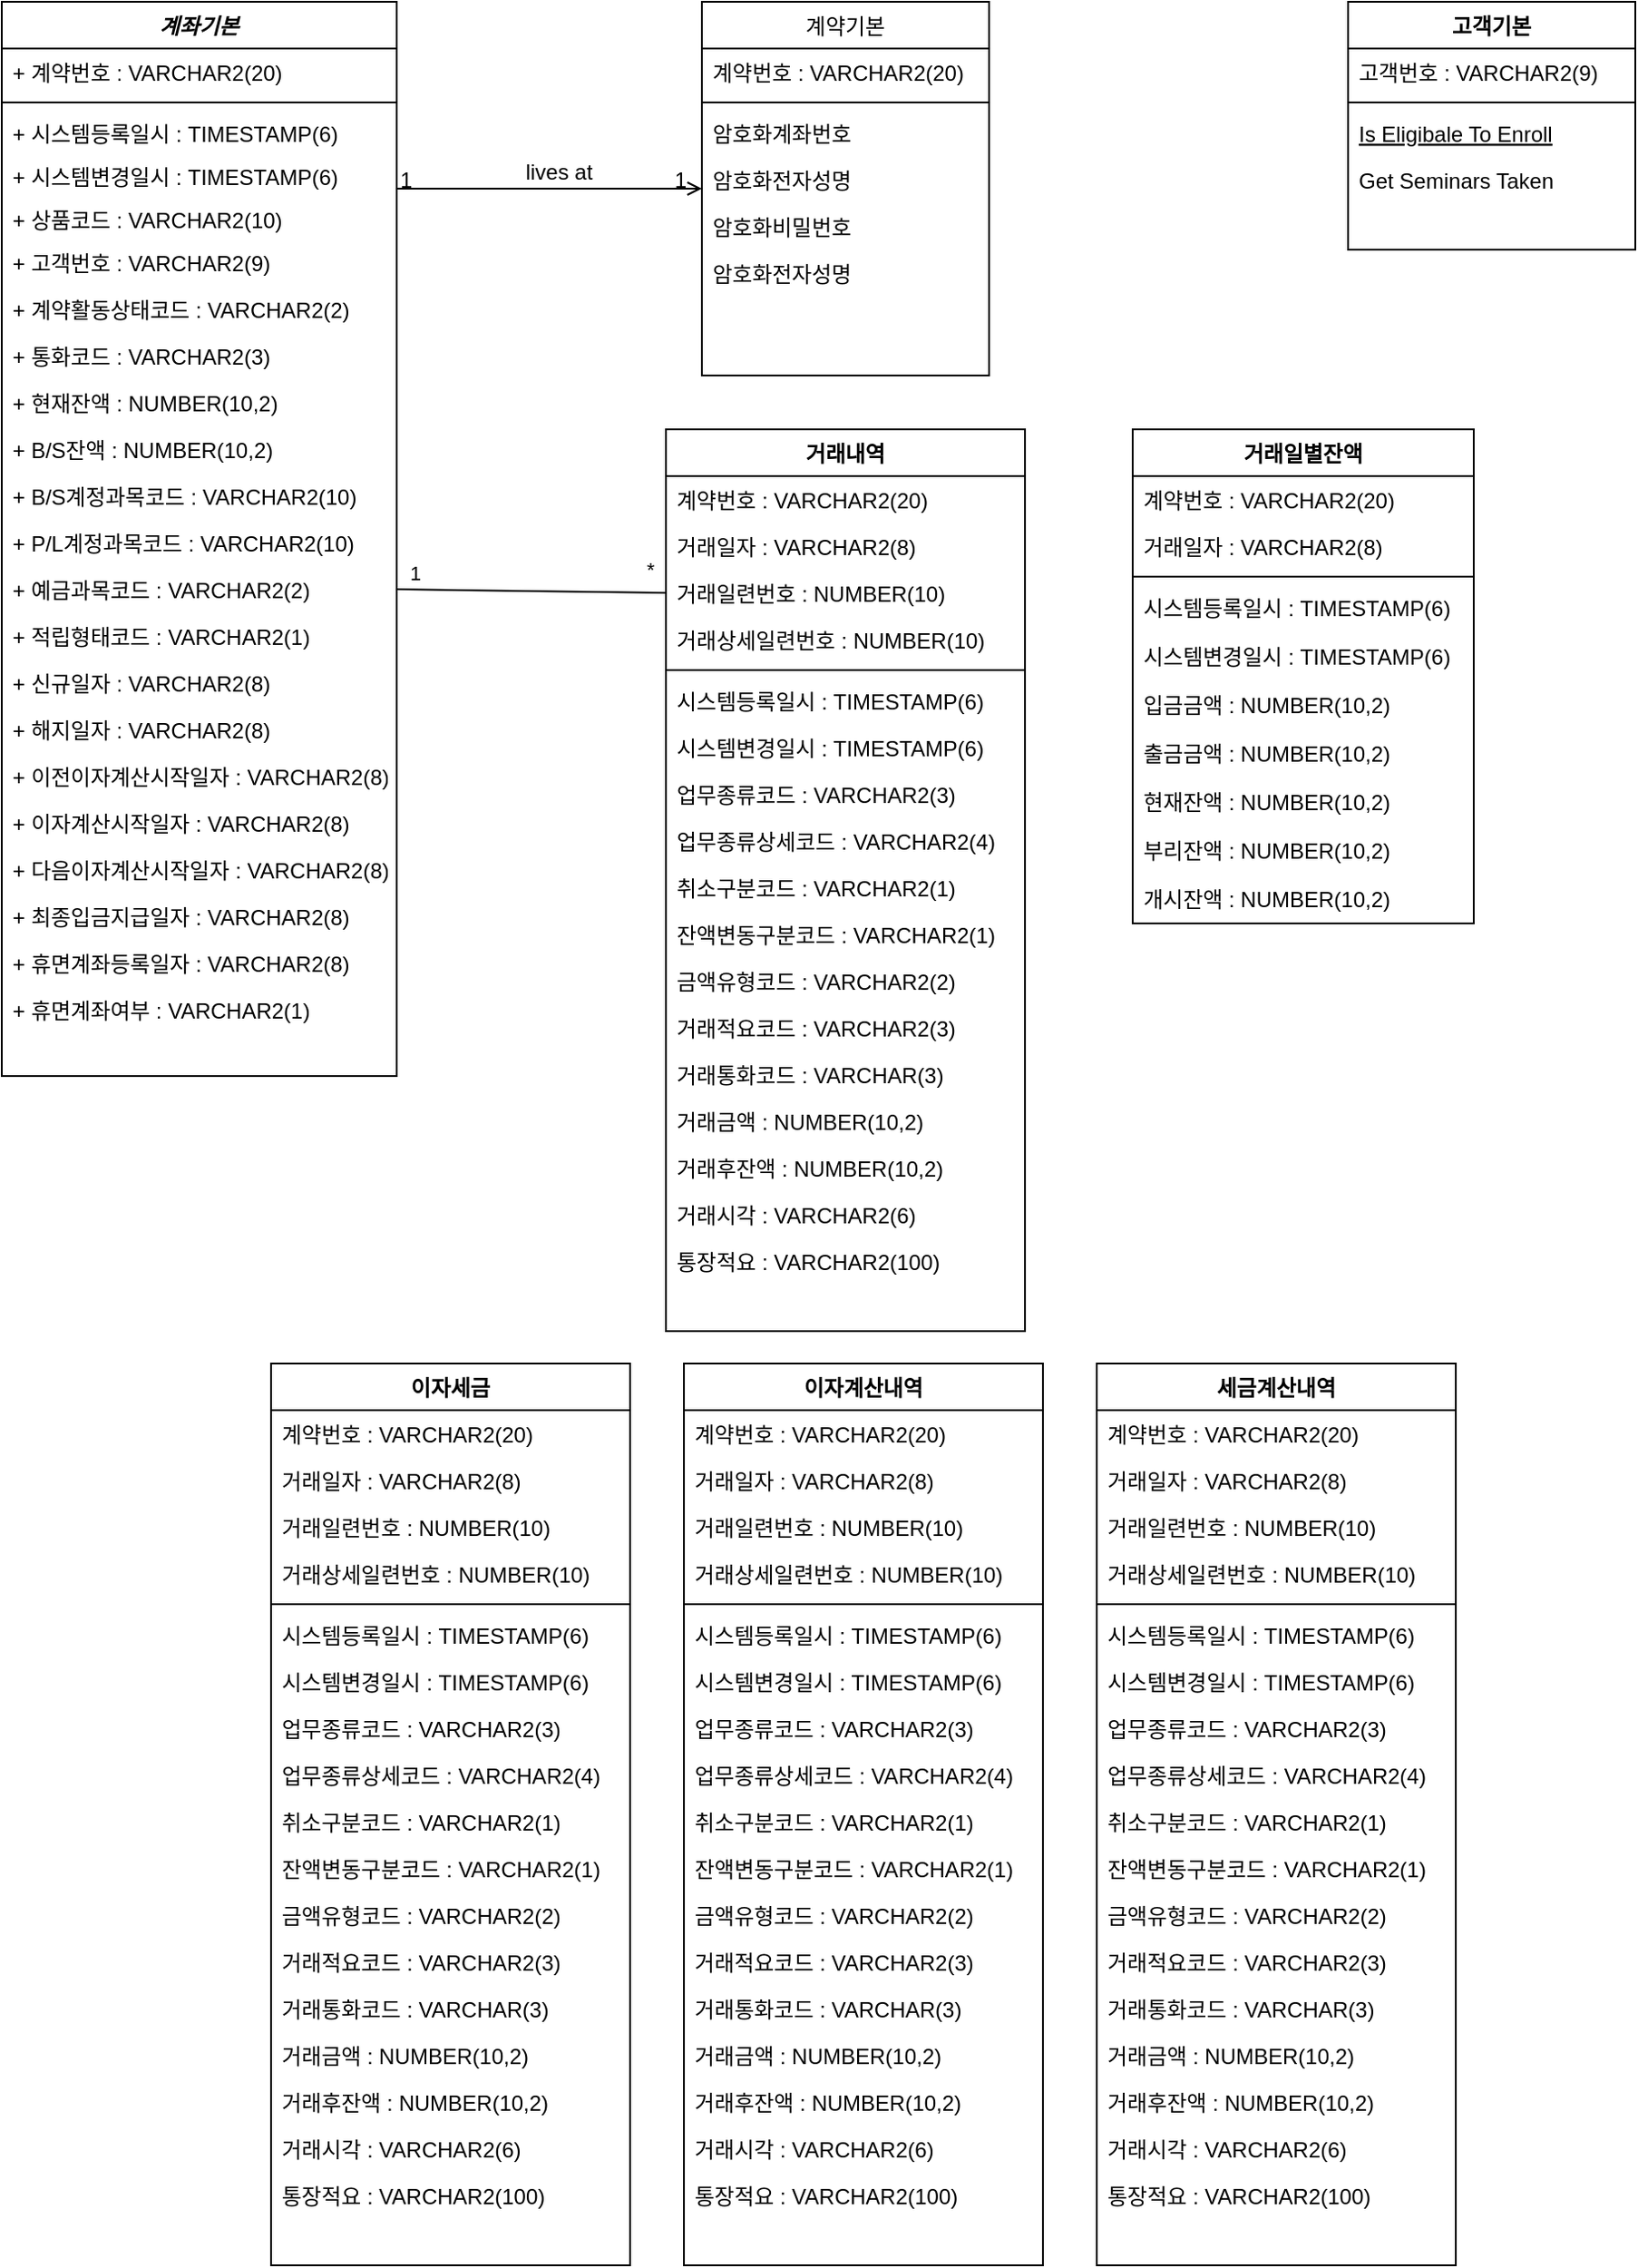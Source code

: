 <mxfile version="14.4.3" type="github">
  <diagram id="C5RBs43oDa-KdzZeNtuy" name="Page-1">
    <mxGraphModel dx="1359" dy="865" grid="1" gridSize="10" guides="1" tooltips="1" connect="1" arrows="1" fold="1" page="1" pageScale="1" pageWidth="1390" pageHeight="980" math="0" shadow="0">
      <root>
        <mxCell id="WIyWlLk6GJQsqaUBKTNV-0" />
        <mxCell id="WIyWlLk6GJQsqaUBKTNV-1" parent="WIyWlLk6GJQsqaUBKTNV-0" />
        <mxCell id="zkfFHV4jXpPFQw0GAbJ--0" value="계좌기본&#xa;" style="swimlane;fontStyle=3;align=center;verticalAlign=top;childLayout=stackLayout;horizontal=1;startSize=26;horizontalStack=0;resizeParent=1;resizeLast=0;collapsible=1;marginBottom=0;rounded=0;shadow=0;strokeWidth=1;" parent="WIyWlLk6GJQsqaUBKTNV-1" vertex="1">
          <mxGeometry x="20" y="32" width="220" height="598" as="geometry">
            <mxRectangle x="230" y="140" width="160" height="26" as="alternateBounds" />
          </mxGeometry>
        </mxCell>
        <mxCell id="zkfFHV4jXpPFQw0GAbJ--1" value="+ 계약번호 : VARCHAR2(20)" style="text;align=left;verticalAlign=top;spacingLeft=4;spacingRight=4;overflow=hidden;rotatable=0;points=[[0,0.5],[1,0.5]];portConstraint=eastwest;" parent="zkfFHV4jXpPFQw0GAbJ--0" vertex="1">
          <mxGeometry y="26" width="220" height="26" as="geometry" />
        </mxCell>
        <mxCell id="zkfFHV4jXpPFQw0GAbJ--4" value="" style="line;html=1;strokeWidth=1;align=left;verticalAlign=middle;spacingTop=-1;spacingLeft=3;spacingRight=3;rotatable=0;labelPosition=right;points=[];portConstraint=eastwest;" parent="zkfFHV4jXpPFQw0GAbJ--0" vertex="1">
          <mxGeometry y="52" width="220" height="8" as="geometry" />
        </mxCell>
        <mxCell id="T4zctM7MsMs5SMgnD1SF-33" value="+ 시스템등록일시 : TIMESTAMP(6)" style="text;align=left;verticalAlign=top;spacingLeft=4;spacingRight=4;overflow=hidden;rotatable=0;points=[[0,0.5],[1,0.5]];portConstraint=eastwest;" vertex="1" parent="zkfFHV4jXpPFQw0GAbJ--0">
          <mxGeometry y="60" width="220" height="24" as="geometry" />
        </mxCell>
        <mxCell id="T4zctM7MsMs5SMgnD1SF-31" value="+ 시스템변경일시 : TIMESTAMP(6)&#xa;" style="text;align=left;verticalAlign=top;spacingLeft=4;spacingRight=4;overflow=hidden;rotatable=0;points=[[0,0.5],[1,0.5]];portConstraint=eastwest;" vertex="1" parent="zkfFHV4jXpPFQw0GAbJ--0">
          <mxGeometry y="84" width="220" height="24" as="geometry" />
        </mxCell>
        <mxCell id="T4zctM7MsMs5SMgnD1SF-32" value="+ 상품코드 : VARCHAR2(10)" style="text;align=left;verticalAlign=top;spacingLeft=4;spacingRight=4;overflow=hidden;rotatable=0;points=[[0,0.5],[1,0.5]];portConstraint=eastwest;" vertex="1" parent="zkfFHV4jXpPFQw0GAbJ--0">
          <mxGeometry y="108" width="220" height="24" as="geometry" />
        </mxCell>
        <mxCell id="T4zctM7MsMs5SMgnD1SF-4" value="+ 고객번호 : VARCHAR2(9)" style="text;align=left;verticalAlign=top;spacingLeft=4;spacingRight=4;overflow=hidden;rotatable=0;points=[[0,0.5],[1,0.5]];portConstraint=eastwest;" vertex="1" parent="zkfFHV4jXpPFQw0GAbJ--0">
          <mxGeometry y="132" width="220" height="26" as="geometry" />
        </mxCell>
        <mxCell id="T4zctM7MsMs5SMgnD1SF-20" value="+ 계약활동상태코드 : VARCHAR2(2)" style="text;align=left;verticalAlign=top;spacingLeft=4;spacingRight=4;overflow=hidden;rotatable=0;points=[[0,0.5],[1,0.5]];portConstraint=eastwest;" vertex="1" parent="zkfFHV4jXpPFQw0GAbJ--0">
          <mxGeometry y="158" width="220" height="26" as="geometry" />
        </mxCell>
        <mxCell id="T4zctM7MsMs5SMgnD1SF-21" value="+ 통화코드 : VARCHAR2(3)" style="text;align=left;verticalAlign=top;spacingLeft=4;spacingRight=4;overflow=hidden;rotatable=0;points=[[0,0.5],[1,0.5]];portConstraint=eastwest;" vertex="1" parent="zkfFHV4jXpPFQw0GAbJ--0">
          <mxGeometry y="184" width="220" height="26" as="geometry" />
        </mxCell>
        <mxCell id="T4zctM7MsMs5SMgnD1SF-6" value="+ 현재잔액 : NUMBER(10,2)" style="text;align=left;verticalAlign=top;spacingLeft=4;spacingRight=4;overflow=hidden;rotatable=0;points=[[0,0.5],[1,0.5]];portConstraint=eastwest;" vertex="1" parent="zkfFHV4jXpPFQw0GAbJ--0">
          <mxGeometry y="210" width="220" height="26" as="geometry" />
        </mxCell>
        <mxCell id="T4zctM7MsMs5SMgnD1SF-7" value="+ B/S잔액 : NUMBER(10,2)" style="text;align=left;verticalAlign=top;spacingLeft=4;spacingRight=4;overflow=hidden;rotatable=0;points=[[0,0.5],[1,0.5]];portConstraint=eastwest;" vertex="1" parent="zkfFHV4jXpPFQw0GAbJ--0">
          <mxGeometry y="236" width="220" height="26" as="geometry" />
        </mxCell>
        <mxCell id="T4zctM7MsMs5SMgnD1SF-8" value="+ B/S계정과목코드 : VARCHAR2(10)" style="text;align=left;verticalAlign=top;spacingLeft=4;spacingRight=4;overflow=hidden;rotatable=0;points=[[0,0.5],[1,0.5]];portConstraint=eastwest;" vertex="1" parent="zkfFHV4jXpPFQw0GAbJ--0">
          <mxGeometry y="262" width="220" height="26" as="geometry" />
        </mxCell>
        <mxCell id="T4zctM7MsMs5SMgnD1SF-9" value="+ P/L계정과목코드 : VARCHAR2(10)" style="text;align=left;verticalAlign=top;spacingLeft=4;spacingRight=4;overflow=hidden;rotatable=0;points=[[0,0.5],[1,0.5]];portConstraint=eastwest;" vertex="1" parent="zkfFHV4jXpPFQw0GAbJ--0">
          <mxGeometry y="288" width="220" height="26" as="geometry" />
        </mxCell>
        <mxCell id="T4zctM7MsMs5SMgnD1SF-10" value="+ 예금과목코드 : VARCHAR2(2)" style="text;align=left;verticalAlign=top;spacingLeft=4;spacingRight=4;overflow=hidden;rotatable=0;points=[[0,0.5],[1,0.5]];portConstraint=eastwest;" vertex="1" parent="zkfFHV4jXpPFQw0GAbJ--0">
          <mxGeometry y="314" width="220" height="26" as="geometry" />
        </mxCell>
        <mxCell id="T4zctM7MsMs5SMgnD1SF-11" value="+ 적립형태코드 : VARCHAR2(1)" style="text;align=left;verticalAlign=top;spacingLeft=4;spacingRight=4;overflow=hidden;rotatable=0;points=[[0,0.5],[1,0.5]];portConstraint=eastwest;" vertex="1" parent="zkfFHV4jXpPFQw0GAbJ--0">
          <mxGeometry y="340" width="220" height="26" as="geometry" />
        </mxCell>
        <mxCell id="T4zctM7MsMs5SMgnD1SF-5" value="+ 신규일자 : VARCHAR2(8)" style="text;align=left;verticalAlign=top;spacingLeft=4;spacingRight=4;overflow=hidden;rotatable=0;points=[[0,0.5],[1,0.5]];portConstraint=eastwest;" vertex="1" parent="zkfFHV4jXpPFQw0GAbJ--0">
          <mxGeometry y="366" width="220" height="26" as="geometry" />
        </mxCell>
        <mxCell id="T4zctM7MsMs5SMgnD1SF-12" value="+ 해지일자 : VARCHAR2(8)" style="text;align=left;verticalAlign=top;spacingLeft=4;spacingRight=4;overflow=hidden;rotatable=0;points=[[0,0.5],[1,0.5]];portConstraint=eastwest;" vertex="1" parent="zkfFHV4jXpPFQw0GAbJ--0">
          <mxGeometry y="392" width="220" height="26" as="geometry" />
        </mxCell>
        <mxCell id="T4zctM7MsMs5SMgnD1SF-13" value="+ 이전이자계산시작일자 : VARCHAR2(8)" style="text;align=left;verticalAlign=top;spacingLeft=4;spacingRight=4;overflow=hidden;rotatable=0;points=[[0,0.5],[1,0.5]];portConstraint=eastwest;" vertex="1" parent="zkfFHV4jXpPFQw0GAbJ--0">
          <mxGeometry y="418" width="220" height="26" as="geometry" />
        </mxCell>
        <mxCell id="T4zctM7MsMs5SMgnD1SF-14" value="+ 이자계산시작일자 : VARCHAR2(8)" style="text;align=left;verticalAlign=top;spacingLeft=4;spacingRight=4;overflow=hidden;rotatable=0;points=[[0,0.5],[1,0.5]];portConstraint=eastwest;" vertex="1" parent="zkfFHV4jXpPFQw0GAbJ--0">
          <mxGeometry y="444" width="220" height="26" as="geometry" />
        </mxCell>
        <mxCell id="T4zctM7MsMs5SMgnD1SF-15" value="+ 다음이자계산시작일자 : VARCHAR2(8)" style="text;align=left;verticalAlign=top;spacingLeft=4;spacingRight=4;overflow=hidden;rotatable=0;points=[[0,0.5],[1,0.5]];portConstraint=eastwest;" vertex="1" parent="zkfFHV4jXpPFQw0GAbJ--0">
          <mxGeometry y="470" width="220" height="26" as="geometry" />
        </mxCell>
        <mxCell id="T4zctM7MsMs5SMgnD1SF-19" value="+ 최종입금지급일자 : VARCHAR2(8)" style="text;align=left;verticalAlign=top;spacingLeft=4;spacingRight=4;overflow=hidden;rotatable=0;points=[[0,0.5],[1,0.5]];portConstraint=eastwest;" vertex="1" parent="zkfFHV4jXpPFQw0GAbJ--0">
          <mxGeometry y="496" width="220" height="26" as="geometry" />
        </mxCell>
        <mxCell id="T4zctM7MsMs5SMgnD1SF-16" value="+ 휴면계좌등록일자 : VARCHAR2(8)" style="text;align=left;verticalAlign=top;spacingLeft=4;spacingRight=4;overflow=hidden;rotatable=0;points=[[0,0.5],[1,0.5]];portConstraint=eastwest;" vertex="1" parent="zkfFHV4jXpPFQw0GAbJ--0">
          <mxGeometry y="522" width="220" height="26" as="geometry" />
        </mxCell>
        <mxCell id="T4zctM7MsMs5SMgnD1SF-18" value="+ 휴면계좌여부 : VARCHAR2(1)" style="text;align=left;verticalAlign=top;spacingLeft=4;spacingRight=4;overflow=hidden;rotatable=0;points=[[0,0.5],[1,0.5]];portConstraint=eastwest;" vertex="1" parent="zkfFHV4jXpPFQw0GAbJ--0">
          <mxGeometry y="548" width="220" height="26" as="geometry" />
        </mxCell>
        <mxCell id="zkfFHV4jXpPFQw0GAbJ--6" value="고객기본" style="swimlane;fontStyle=1;align=center;verticalAlign=top;childLayout=stackLayout;horizontal=1;startSize=26;horizontalStack=0;resizeParent=1;resizeLast=0;collapsible=1;marginBottom=0;rounded=0;shadow=0;strokeWidth=1;" parent="WIyWlLk6GJQsqaUBKTNV-1" vertex="1">
          <mxGeometry x="770" y="32" width="160" height="138" as="geometry">
            <mxRectangle x="130" y="380" width="160" height="26" as="alternateBounds" />
          </mxGeometry>
        </mxCell>
        <mxCell id="zkfFHV4jXpPFQw0GAbJ--7" value="고객번호 : VARCHAR2(9)" style="text;align=left;verticalAlign=top;spacingLeft=4;spacingRight=4;overflow=hidden;rotatable=0;points=[[0,0.5],[1,0.5]];portConstraint=eastwest;" parent="zkfFHV4jXpPFQw0GAbJ--6" vertex="1">
          <mxGeometry y="26" width="160" height="26" as="geometry" />
        </mxCell>
        <mxCell id="zkfFHV4jXpPFQw0GAbJ--9" value="" style="line;html=1;strokeWidth=1;align=left;verticalAlign=middle;spacingTop=-1;spacingLeft=3;spacingRight=3;rotatable=0;labelPosition=right;points=[];portConstraint=eastwest;" parent="zkfFHV4jXpPFQw0GAbJ--6" vertex="1">
          <mxGeometry y="52" width="160" height="8" as="geometry" />
        </mxCell>
        <mxCell id="zkfFHV4jXpPFQw0GAbJ--10" value="Is Eligibale To Enroll" style="text;align=left;verticalAlign=top;spacingLeft=4;spacingRight=4;overflow=hidden;rotatable=0;points=[[0,0.5],[1,0.5]];portConstraint=eastwest;fontStyle=4" parent="zkfFHV4jXpPFQw0GAbJ--6" vertex="1">
          <mxGeometry y="60" width="160" height="26" as="geometry" />
        </mxCell>
        <mxCell id="zkfFHV4jXpPFQw0GAbJ--11" value="Get Seminars Taken" style="text;align=left;verticalAlign=top;spacingLeft=4;spacingRight=4;overflow=hidden;rotatable=0;points=[[0,0.5],[1,0.5]];portConstraint=eastwest;" parent="zkfFHV4jXpPFQw0GAbJ--6" vertex="1">
          <mxGeometry y="86" width="160" height="26" as="geometry" />
        </mxCell>
        <mxCell id="zkfFHV4jXpPFQw0GAbJ--13" value="거래내역" style="swimlane;fontStyle=1;align=center;verticalAlign=top;childLayout=stackLayout;horizontal=1;startSize=26;horizontalStack=0;resizeParent=1;resizeLast=0;collapsible=1;marginBottom=0;rounded=0;shadow=0;strokeWidth=1;" parent="WIyWlLk6GJQsqaUBKTNV-1" vertex="1">
          <mxGeometry x="390" y="270" width="200" height="502" as="geometry">
            <mxRectangle x="340" y="380" width="170" height="26" as="alternateBounds" />
          </mxGeometry>
        </mxCell>
        <mxCell id="T4zctM7MsMs5SMgnD1SF-29" value="계약번호 : VARCHAR2(20)" style="text;align=left;verticalAlign=top;spacingLeft=4;spacingRight=4;overflow=hidden;rotatable=0;points=[[0,0.5],[1,0.5]];portConstraint=eastwest;" vertex="1" parent="zkfFHV4jXpPFQw0GAbJ--13">
          <mxGeometry y="26" width="200" height="26" as="geometry" />
        </mxCell>
        <mxCell id="zkfFHV4jXpPFQw0GAbJ--14" value="거래일자 : VARCHAR2(8)" style="text;align=left;verticalAlign=top;spacingLeft=4;spacingRight=4;overflow=hidden;rotatable=0;points=[[0,0.5],[1,0.5]];portConstraint=eastwest;" parent="zkfFHV4jXpPFQw0GAbJ--13" vertex="1">
          <mxGeometry y="52" width="200" height="26" as="geometry" />
        </mxCell>
        <mxCell id="T4zctM7MsMs5SMgnD1SF-27" value="거래일련번호 : NUMBER(10)" style="text;align=left;verticalAlign=top;spacingLeft=4;spacingRight=4;overflow=hidden;rotatable=0;points=[[0,0.5],[1,0.5]];portConstraint=eastwest;" vertex="1" parent="zkfFHV4jXpPFQw0GAbJ--13">
          <mxGeometry y="78" width="200" height="26" as="geometry" />
        </mxCell>
        <mxCell id="T4zctM7MsMs5SMgnD1SF-28" value="거래상세일련번호 : NUMBER(10)" style="text;align=left;verticalAlign=top;spacingLeft=4;spacingRight=4;overflow=hidden;rotatable=0;points=[[0,0.5],[1,0.5]];portConstraint=eastwest;" vertex="1" parent="zkfFHV4jXpPFQw0GAbJ--13">
          <mxGeometry y="104" width="200" height="26" as="geometry" />
        </mxCell>
        <mxCell id="zkfFHV4jXpPFQw0GAbJ--15" value="" style="line;html=1;strokeWidth=1;align=left;verticalAlign=middle;spacingTop=-1;spacingLeft=3;spacingRight=3;rotatable=0;labelPosition=right;points=[];portConstraint=eastwest;" parent="zkfFHV4jXpPFQw0GAbJ--13" vertex="1">
          <mxGeometry y="130" width="200" height="8" as="geometry" />
        </mxCell>
        <mxCell id="T4zctM7MsMs5SMgnD1SF-30" value="시스템등록일시 : TIMESTAMP(6)" style="text;align=left;verticalAlign=top;spacingLeft=4;spacingRight=4;overflow=hidden;rotatable=0;points=[[0,0.5],[1,0.5]];portConstraint=eastwest;" vertex="1" parent="zkfFHV4jXpPFQw0GAbJ--13">
          <mxGeometry y="138" width="200" height="26" as="geometry" />
        </mxCell>
        <mxCell id="T4zctM7MsMs5SMgnD1SF-34" value="시스템변경일시 : TIMESTAMP(6)&#xa;" style="text;align=left;verticalAlign=top;spacingLeft=4;spacingRight=4;overflow=hidden;rotatable=0;points=[[0,0.5],[1,0.5]];portConstraint=eastwest;" vertex="1" parent="zkfFHV4jXpPFQw0GAbJ--13">
          <mxGeometry y="164" width="200" height="26" as="geometry" />
        </mxCell>
        <mxCell id="T4zctM7MsMs5SMgnD1SF-46" value="업무종류코드 : VARCHAR2(3)" style="text;align=left;verticalAlign=top;spacingLeft=4;spacingRight=4;overflow=hidden;rotatable=0;points=[[0,0.5],[1,0.5]];portConstraint=eastwest;" vertex="1" parent="zkfFHV4jXpPFQw0GAbJ--13">
          <mxGeometry y="190" width="200" height="26" as="geometry" />
        </mxCell>
        <mxCell id="T4zctM7MsMs5SMgnD1SF-48" value="업무종류상세코드 : VARCHAR2(4)" style="text;align=left;verticalAlign=top;spacingLeft=4;spacingRight=4;overflow=hidden;rotatable=0;points=[[0,0.5],[1,0.5]];portConstraint=eastwest;" vertex="1" parent="zkfFHV4jXpPFQw0GAbJ--13">
          <mxGeometry y="216" width="200" height="26" as="geometry" />
        </mxCell>
        <mxCell id="T4zctM7MsMs5SMgnD1SF-35" value="취소구분코드 : VARCHAR2(1)" style="text;align=left;verticalAlign=top;spacingLeft=4;spacingRight=4;overflow=hidden;rotatable=0;points=[[0,0.5],[1,0.5]];portConstraint=eastwest;" vertex="1" parent="zkfFHV4jXpPFQw0GAbJ--13">
          <mxGeometry y="242" width="200" height="26" as="geometry" />
        </mxCell>
        <mxCell id="T4zctM7MsMs5SMgnD1SF-39" value="잔액변동구분코드 : VARCHAR2(1)" style="text;align=left;verticalAlign=top;spacingLeft=4;spacingRight=4;overflow=hidden;rotatable=0;points=[[0,0.5],[1,0.5]];portConstraint=eastwest;" vertex="1" parent="zkfFHV4jXpPFQw0GAbJ--13">
          <mxGeometry y="268" width="200" height="26" as="geometry" />
        </mxCell>
        <mxCell id="T4zctM7MsMs5SMgnD1SF-47" value="금액유형코드 : VARCHAR2(2)" style="text;align=left;verticalAlign=top;spacingLeft=4;spacingRight=4;overflow=hidden;rotatable=0;points=[[0,0.5],[1,0.5]];portConstraint=eastwest;" vertex="1" parent="zkfFHV4jXpPFQw0GAbJ--13">
          <mxGeometry y="294" width="200" height="26" as="geometry" />
        </mxCell>
        <mxCell id="T4zctM7MsMs5SMgnD1SF-49" value="거래적요코드 : VARCHAR2(3)" style="text;align=left;verticalAlign=top;spacingLeft=4;spacingRight=4;overflow=hidden;rotatable=0;points=[[0,0.5],[1,0.5]];portConstraint=eastwest;" vertex="1" parent="zkfFHV4jXpPFQw0GAbJ--13">
          <mxGeometry y="320" width="200" height="26" as="geometry" />
        </mxCell>
        <mxCell id="T4zctM7MsMs5SMgnD1SF-40" value="거래통화코드 : VARCHAR(3)" style="text;align=left;verticalAlign=top;spacingLeft=4;spacingRight=4;overflow=hidden;rotatable=0;points=[[0,0.5],[1,0.5]];portConstraint=eastwest;" vertex="1" parent="zkfFHV4jXpPFQw0GAbJ--13">
          <mxGeometry y="346" width="200" height="26" as="geometry" />
        </mxCell>
        <mxCell id="T4zctM7MsMs5SMgnD1SF-41" value="거래금액 : NUMBER(10,2)" style="text;align=left;verticalAlign=top;spacingLeft=4;spacingRight=4;overflow=hidden;rotatable=0;points=[[0,0.5],[1,0.5]];portConstraint=eastwest;" vertex="1" parent="zkfFHV4jXpPFQw0GAbJ--13">
          <mxGeometry y="372" width="200" height="26" as="geometry" />
        </mxCell>
        <mxCell id="T4zctM7MsMs5SMgnD1SF-42" value="거래후잔액 : NUMBER(10,2)" style="text;align=left;verticalAlign=top;spacingLeft=4;spacingRight=4;overflow=hidden;rotatable=0;points=[[0,0.5],[1,0.5]];portConstraint=eastwest;" vertex="1" parent="zkfFHV4jXpPFQw0GAbJ--13">
          <mxGeometry y="398" width="200" height="26" as="geometry" />
        </mxCell>
        <mxCell id="T4zctM7MsMs5SMgnD1SF-43" value="거래시각 : VARCHAR2(6)" style="text;align=left;verticalAlign=top;spacingLeft=4;spacingRight=4;overflow=hidden;rotatable=0;points=[[0,0.5],[1,0.5]];portConstraint=eastwest;" vertex="1" parent="zkfFHV4jXpPFQw0GAbJ--13">
          <mxGeometry y="424" width="200" height="26" as="geometry" />
        </mxCell>
        <mxCell id="T4zctM7MsMs5SMgnD1SF-44" value="통장적요 : VARCHAR2(100)" style="text;align=left;verticalAlign=top;spacingLeft=4;spacingRight=4;overflow=hidden;rotatable=0;points=[[0,0.5],[1,0.5]];portConstraint=eastwest;" vertex="1" parent="zkfFHV4jXpPFQw0GAbJ--13">
          <mxGeometry y="450" width="200" height="26" as="geometry" />
        </mxCell>
        <mxCell id="zkfFHV4jXpPFQw0GAbJ--17" value="계약기본" style="swimlane;fontStyle=0;align=center;verticalAlign=top;childLayout=stackLayout;horizontal=1;startSize=26;horizontalStack=0;resizeParent=1;resizeLast=0;collapsible=1;marginBottom=0;rounded=0;shadow=0;strokeWidth=1;" parent="WIyWlLk6GJQsqaUBKTNV-1" vertex="1">
          <mxGeometry x="410" y="32" width="160" height="208" as="geometry">
            <mxRectangle x="550" y="140" width="160" height="26" as="alternateBounds" />
          </mxGeometry>
        </mxCell>
        <mxCell id="zkfFHV4jXpPFQw0GAbJ--18" value="계약번호 : VARCHAR2(20)" style="text;align=left;verticalAlign=top;spacingLeft=4;spacingRight=4;overflow=hidden;rotatable=0;points=[[0,0.5],[1,0.5]];portConstraint=eastwest;" parent="zkfFHV4jXpPFQw0GAbJ--17" vertex="1">
          <mxGeometry y="26" width="160" height="26" as="geometry" />
        </mxCell>
        <mxCell id="zkfFHV4jXpPFQw0GAbJ--23" value="" style="line;html=1;strokeWidth=1;align=left;verticalAlign=middle;spacingTop=-1;spacingLeft=3;spacingRight=3;rotatable=0;labelPosition=right;points=[];portConstraint=eastwest;" parent="zkfFHV4jXpPFQw0GAbJ--17" vertex="1">
          <mxGeometry y="52" width="160" height="8" as="geometry" />
        </mxCell>
        <mxCell id="zkfFHV4jXpPFQw0GAbJ--24" value="암호화계좌번호" style="text;align=left;verticalAlign=top;spacingLeft=4;spacingRight=4;overflow=hidden;rotatable=0;points=[[0,0.5],[1,0.5]];portConstraint=eastwest;" parent="zkfFHV4jXpPFQw0GAbJ--17" vertex="1">
          <mxGeometry y="60" width="160" height="26" as="geometry" />
        </mxCell>
        <mxCell id="zkfFHV4jXpPFQw0GAbJ--25" value="암호화전자성명" style="text;align=left;verticalAlign=top;spacingLeft=4;spacingRight=4;overflow=hidden;rotatable=0;points=[[0,0.5],[1,0.5]];portConstraint=eastwest;" parent="zkfFHV4jXpPFQw0GAbJ--17" vertex="1">
          <mxGeometry y="86" width="160" height="26" as="geometry" />
        </mxCell>
        <mxCell id="T4zctM7MsMs5SMgnD1SF-23" value="암호화비밀번호" style="text;align=left;verticalAlign=top;spacingLeft=4;spacingRight=4;overflow=hidden;rotatable=0;points=[[0,0.5],[1,0.5]];portConstraint=eastwest;" vertex="1" parent="zkfFHV4jXpPFQw0GAbJ--17">
          <mxGeometry y="112" width="160" height="26" as="geometry" />
        </mxCell>
        <mxCell id="T4zctM7MsMs5SMgnD1SF-24" value="암호화전자성명" style="text;align=left;verticalAlign=top;spacingLeft=4;spacingRight=4;overflow=hidden;rotatable=0;points=[[0,0.5],[1,0.5]];portConstraint=eastwest;" vertex="1" parent="zkfFHV4jXpPFQw0GAbJ--17">
          <mxGeometry y="138" width="160" height="26" as="geometry" />
        </mxCell>
        <mxCell id="zkfFHV4jXpPFQw0GAbJ--26" value="" style="endArrow=open;shadow=0;strokeWidth=1;rounded=0;endFill=1;edgeStyle=elbowEdgeStyle;elbow=vertical;" parent="WIyWlLk6GJQsqaUBKTNV-1" source="zkfFHV4jXpPFQw0GAbJ--0" target="zkfFHV4jXpPFQw0GAbJ--17" edge="1">
          <mxGeometry x="0.5" y="41" relative="1" as="geometry">
            <mxPoint x="380" y="192" as="sourcePoint" />
            <mxPoint x="540" y="192" as="targetPoint" />
            <mxPoint x="-40" y="32" as="offset" />
          </mxGeometry>
        </mxCell>
        <mxCell id="zkfFHV4jXpPFQw0GAbJ--27" value="1" style="resizable=0;align=left;verticalAlign=bottom;labelBackgroundColor=none;fontSize=12;" parent="zkfFHV4jXpPFQw0GAbJ--26" connectable="0" vertex="1">
          <mxGeometry x="-1" relative="1" as="geometry">
            <mxPoint y="4" as="offset" />
          </mxGeometry>
        </mxCell>
        <mxCell id="zkfFHV4jXpPFQw0GAbJ--28" value="1" style="resizable=0;align=right;verticalAlign=bottom;labelBackgroundColor=none;fontSize=12;" parent="zkfFHV4jXpPFQw0GAbJ--26" connectable="0" vertex="1">
          <mxGeometry x="1" relative="1" as="geometry">
            <mxPoint x="-7" y="4" as="offset" />
          </mxGeometry>
        </mxCell>
        <mxCell id="zkfFHV4jXpPFQw0GAbJ--29" value="lives at" style="text;html=1;resizable=0;points=[];;align=center;verticalAlign=middle;labelBackgroundColor=none;rounded=0;shadow=0;strokeWidth=1;fontSize=12;" parent="zkfFHV4jXpPFQw0GAbJ--26" vertex="1" connectable="0">
          <mxGeometry x="0.5" y="49" relative="1" as="geometry">
            <mxPoint x="-38" y="40" as="offset" />
          </mxGeometry>
        </mxCell>
        <mxCell id="T4zctM7MsMs5SMgnD1SF-37" value="1" style="endArrow=none;html=1;exitX=1;exitY=0.5;exitDx=0;exitDy=0;entryX=0;entryY=0.5;entryDx=0;entryDy=0;rounded=0;" edge="1" parent="WIyWlLk6GJQsqaUBKTNV-1" source="T4zctM7MsMs5SMgnD1SF-10" target="T4zctM7MsMs5SMgnD1SF-27">
          <mxGeometry x="-0.876" y="9" width="50" height="50" relative="1" as="geometry">
            <mxPoint x="230" y="355" as="sourcePoint" />
            <mxPoint x="413" y="355.998" as="targetPoint" />
            <mxPoint as="offset" />
          </mxGeometry>
        </mxCell>
        <mxCell id="T4zctM7MsMs5SMgnD1SF-38" value="*" style="edgeLabel;html=1;align=center;verticalAlign=middle;resizable=0;points=[];" vertex="1" connectable="0" parent="T4zctM7MsMs5SMgnD1SF-37">
          <mxGeometry x="0.377" y="2" relative="1" as="geometry">
            <mxPoint x="36.98" y="-10.37" as="offset" />
          </mxGeometry>
        </mxCell>
        <mxCell id="T4zctM7MsMs5SMgnD1SF-54" value="거래일별잔액" style="swimlane;fontStyle=1;align=center;verticalAlign=top;childLayout=stackLayout;horizontal=1;startSize=26;horizontalStack=0;resizeParent=1;resizeParentMax=0;resizeLast=0;collapsible=1;marginBottom=0;" vertex="1" parent="WIyWlLk6GJQsqaUBKTNV-1">
          <mxGeometry x="650" y="270" width="190" height="275" as="geometry" />
        </mxCell>
        <mxCell id="T4zctM7MsMs5SMgnD1SF-55" value="계약번호 : VARCHAR2(20)" style="text;strokeColor=none;fillColor=none;align=left;verticalAlign=top;spacingLeft=4;spacingRight=4;overflow=hidden;rotatable=0;points=[[0,0.5],[1,0.5]];portConstraint=eastwest;" vertex="1" parent="T4zctM7MsMs5SMgnD1SF-54">
          <mxGeometry y="26" width="190" height="26" as="geometry" />
        </mxCell>
        <mxCell id="T4zctM7MsMs5SMgnD1SF-58" value="거래일자 : VARCHAR2(8)" style="text;strokeColor=none;fillColor=none;align=left;verticalAlign=top;spacingLeft=4;spacingRight=4;overflow=hidden;rotatable=0;points=[[0,0.5],[1,0.5]];portConstraint=eastwest;" vertex="1" parent="T4zctM7MsMs5SMgnD1SF-54">
          <mxGeometry y="52" width="190" height="26" as="geometry" />
        </mxCell>
        <mxCell id="T4zctM7MsMs5SMgnD1SF-56" value="" style="line;strokeWidth=1;fillColor=none;align=left;verticalAlign=middle;spacingTop=-1;spacingLeft=3;spacingRight=3;rotatable=0;labelPosition=right;points=[];portConstraint=eastwest;" vertex="1" parent="T4zctM7MsMs5SMgnD1SF-54">
          <mxGeometry y="78" width="190" height="8" as="geometry" />
        </mxCell>
        <mxCell id="T4zctM7MsMs5SMgnD1SF-60" value="시스템등록일시 : TIMESTAMP(6)" style="text;strokeColor=none;fillColor=none;align=left;verticalAlign=top;spacingLeft=4;spacingRight=4;overflow=hidden;rotatable=0;points=[[0,0.5],[1,0.5]];portConstraint=eastwest;" vertex="1" parent="T4zctM7MsMs5SMgnD1SF-54">
          <mxGeometry y="86" width="190" height="27" as="geometry" />
        </mxCell>
        <mxCell id="T4zctM7MsMs5SMgnD1SF-61" value="시스템변경일시 : TIMESTAMP(6)" style="text;strokeColor=none;fillColor=none;align=left;verticalAlign=top;spacingLeft=4;spacingRight=4;overflow=hidden;rotatable=0;points=[[0,0.5],[1,0.5]];portConstraint=eastwest;" vertex="1" parent="T4zctM7MsMs5SMgnD1SF-54">
          <mxGeometry y="113" width="190" height="27" as="geometry" />
        </mxCell>
        <mxCell id="T4zctM7MsMs5SMgnD1SF-62" value="입금금액 : NUMBER(10,2)" style="text;strokeColor=none;fillColor=none;align=left;verticalAlign=top;spacingLeft=4;spacingRight=4;overflow=hidden;rotatable=0;points=[[0,0.5],[1,0.5]];portConstraint=eastwest;" vertex="1" parent="T4zctM7MsMs5SMgnD1SF-54">
          <mxGeometry y="140" width="190" height="27" as="geometry" />
        </mxCell>
        <mxCell id="T4zctM7MsMs5SMgnD1SF-63" value="출금금액 : NUMBER(10,2)" style="text;strokeColor=none;fillColor=none;align=left;verticalAlign=top;spacingLeft=4;spacingRight=4;overflow=hidden;rotatable=0;points=[[0,0.5],[1,0.5]];portConstraint=eastwest;" vertex="1" parent="T4zctM7MsMs5SMgnD1SF-54">
          <mxGeometry y="167" width="190" height="27" as="geometry" />
        </mxCell>
        <mxCell id="T4zctM7MsMs5SMgnD1SF-64" value="현재잔액 : NUMBER(10,2)" style="text;strokeColor=none;fillColor=none;align=left;verticalAlign=top;spacingLeft=4;spacingRight=4;overflow=hidden;rotatable=0;points=[[0,0.5],[1,0.5]];portConstraint=eastwest;" vertex="1" parent="T4zctM7MsMs5SMgnD1SF-54">
          <mxGeometry y="194" width="190" height="27" as="geometry" />
        </mxCell>
        <mxCell id="T4zctM7MsMs5SMgnD1SF-65" value="부리잔액 : NUMBER(10,2)" style="text;strokeColor=none;fillColor=none;align=left;verticalAlign=top;spacingLeft=4;spacingRight=4;overflow=hidden;rotatable=0;points=[[0,0.5],[1,0.5]];portConstraint=eastwest;" vertex="1" parent="T4zctM7MsMs5SMgnD1SF-54">
          <mxGeometry y="221" width="190" height="27" as="geometry" />
        </mxCell>
        <mxCell id="T4zctM7MsMs5SMgnD1SF-66" value="개시잔액 : NUMBER(10,2)" style="text;strokeColor=none;fillColor=none;align=left;verticalAlign=top;spacingLeft=4;spacingRight=4;overflow=hidden;rotatable=0;points=[[0,0.5],[1,0.5]];portConstraint=eastwest;" vertex="1" parent="T4zctM7MsMs5SMgnD1SF-54">
          <mxGeometry y="248" width="190" height="27" as="geometry" />
        </mxCell>
        <mxCell id="T4zctM7MsMs5SMgnD1SF-67" value="이자세금" style="swimlane;fontStyle=1;align=center;verticalAlign=top;childLayout=stackLayout;horizontal=1;startSize=26;horizontalStack=0;resizeParent=1;resizeLast=0;collapsible=1;marginBottom=0;rounded=0;shadow=0;strokeWidth=1;" vertex="1" parent="WIyWlLk6GJQsqaUBKTNV-1">
          <mxGeometry x="170" y="790" width="200" height="502" as="geometry">
            <mxRectangle x="340" y="380" width="170" height="26" as="alternateBounds" />
          </mxGeometry>
        </mxCell>
        <mxCell id="T4zctM7MsMs5SMgnD1SF-68" value="계약번호 : VARCHAR2(20)" style="text;align=left;verticalAlign=top;spacingLeft=4;spacingRight=4;overflow=hidden;rotatable=0;points=[[0,0.5],[1,0.5]];portConstraint=eastwest;" vertex="1" parent="T4zctM7MsMs5SMgnD1SF-67">
          <mxGeometry y="26" width="200" height="26" as="geometry" />
        </mxCell>
        <mxCell id="T4zctM7MsMs5SMgnD1SF-69" value="거래일자 : VARCHAR2(8)" style="text;align=left;verticalAlign=top;spacingLeft=4;spacingRight=4;overflow=hidden;rotatable=0;points=[[0,0.5],[1,0.5]];portConstraint=eastwest;" vertex="1" parent="T4zctM7MsMs5SMgnD1SF-67">
          <mxGeometry y="52" width="200" height="26" as="geometry" />
        </mxCell>
        <mxCell id="T4zctM7MsMs5SMgnD1SF-70" value="거래일련번호 : NUMBER(10)" style="text;align=left;verticalAlign=top;spacingLeft=4;spacingRight=4;overflow=hidden;rotatable=0;points=[[0,0.5],[1,0.5]];portConstraint=eastwest;" vertex="1" parent="T4zctM7MsMs5SMgnD1SF-67">
          <mxGeometry y="78" width="200" height="26" as="geometry" />
        </mxCell>
        <mxCell id="T4zctM7MsMs5SMgnD1SF-71" value="거래상세일련번호 : NUMBER(10)" style="text;align=left;verticalAlign=top;spacingLeft=4;spacingRight=4;overflow=hidden;rotatable=0;points=[[0,0.5],[1,0.5]];portConstraint=eastwest;" vertex="1" parent="T4zctM7MsMs5SMgnD1SF-67">
          <mxGeometry y="104" width="200" height="26" as="geometry" />
        </mxCell>
        <mxCell id="T4zctM7MsMs5SMgnD1SF-72" value="" style="line;html=1;strokeWidth=1;align=left;verticalAlign=middle;spacingTop=-1;spacingLeft=3;spacingRight=3;rotatable=0;labelPosition=right;points=[];portConstraint=eastwest;" vertex="1" parent="T4zctM7MsMs5SMgnD1SF-67">
          <mxGeometry y="130" width="200" height="8" as="geometry" />
        </mxCell>
        <mxCell id="T4zctM7MsMs5SMgnD1SF-73" value="시스템등록일시 : TIMESTAMP(6)" style="text;align=left;verticalAlign=top;spacingLeft=4;spacingRight=4;overflow=hidden;rotatable=0;points=[[0,0.5],[1,0.5]];portConstraint=eastwest;" vertex="1" parent="T4zctM7MsMs5SMgnD1SF-67">
          <mxGeometry y="138" width="200" height="26" as="geometry" />
        </mxCell>
        <mxCell id="T4zctM7MsMs5SMgnD1SF-74" value="시스템변경일시 : TIMESTAMP(6)&#xa;" style="text;align=left;verticalAlign=top;spacingLeft=4;spacingRight=4;overflow=hidden;rotatable=0;points=[[0,0.5],[1,0.5]];portConstraint=eastwest;" vertex="1" parent="T4zctM7MsMs5SMgnD1SF-67">
          <mxGeometry y="164" width="200" height="26" as="geometry" />
        </mxCell>
        <mxCell id="T4zctM7MsMs5SMgnD1SF-75" value="업무종류코드 : VARCHAR2(3)" style="text;align=left;verticalAlign=top;spacingLeft=4;spacingRight=4;overflow=hidden;rotatable=0;points=[[0,0.5],[1,0.5]];portConstraint=eastwest;" vertex="1" parent="T4zctM7MsMs5SMgnD1SF-67">
          <mxGeometry y="190" width="200" height="26" as="geometry" />
        </mxCell>
        <mxCell id="T4zctM7MsMs5SMgnD1SF-76" value="업무종류상세코드 : VARCHAR2(4)" style="text;align=left;verticalAlign=top;spacingLeft=4;spacingRight=4;overflow=hidden;rotatable=0;points=[[0,0.5],[1,0.5]];portConstraint=eastwest;" vertex="1" parent="T4zctM7MsMs5SMgnD1SF-67">
          <mxGeometry y="216" width="200" height="26" as="geometry" />
        </mxCell>
        <mxCell id="T4zctM7MsMs5SMgnD1SF-77" value="취소구분코드 : VARCHAR2(1)" style="text;align=left;verticalAlign=top;spacingLeft=4;spacingRight=4;overflow=hidden;rotatable=0;points=[[0,0.5],[1,0.5]];portConstraint=eastwest;" vertex="1" parent="T4zctM7MsMs5SMgnD1SF-67">
          <mxGeometry y="242" width="200" height="26" as="geometry" />
        </mxCell>
        <mxCell id="T4zctM7MsMs5SMgnD1SF-78" value="잔액변동구분코드 : VARCHAR2(1)" style="text;align=left;verticalAlign=top;spacingLeft=4;spacingRight=4;overflow=hidden;rotatable=0;points=[[0,0.5],[1,0.5]];portConstraint=eastwest;" vertex="1" parent="T4zctM7MsMs5SMgnD1SF-67">
          <mxGeometry y="268" width="200" height="26" as="geometry" />
        </mxCell>
        <mxCell id="T4zctM7MsMs5SMgnD1SF-79" value="금액유형코드 : VARCHAR2(2)" style="text;align=left;verticalAlign=top;spacingLeft=4;spacingRight=4;overflow=hidden;rotatable=0;points=[[0,0.5],[1,0.5]];portConstraint=eastwest;" vertex="1" parent="T4zctM7MsMs5SMgnD1SF-67">
          <mxGeometry y="294" width="200" height="26" as="geometry" />
        </mxCell>
        <mxCell id="T4zctM7MsMs5SMgnD1SF-80" value="거래적요코드 : VARCHAR2(3)" style="text;align=left;verticalAlign=top;spacingLeft=4;spacingRight=4;overflow=hidden;rotatable=0;points=[[0,0.5],[1,0.5]];portConstraint=eastwest;" vertex="1" parent="T4zctM7MsMs5SMgnD1SF-67">
          <mxGeometry y="320" width="200" height="26" as="geometry" />
        </mxCell>
        <mxCell id="T4zctM7MsMs5SMgnD1SF-81" value="거래통화코드 : VARCHAR(3)" style="text;align=left;verticalAlign=top;spacingLeft=4;spacingRight=4;overflow=hidden;rotatable=0;points=[[0,0.5],[1,0.5]];portConstraint=eastwest;" vertex="1" parent="T4zctM7MsMs5SMgnD1SF-67">
          <mxGeometry y="346" width="200" height="26" as="geometry" />
        </mxCell>
        <mxCell id="T4zctM7MsMs5SMgnD1SF-82" value="거래금액 : NUMBER(10,2)" style="text;align=left;verticalAlign=top;spacingLeft=4;spacingRight=4;overflow=hidden;rotatable=0;points=[[0,0.5],[1,0.5]];portConstraint=eastwest;" vertex="1" parent="T4zctM7MsMs5SMgnD1SF-67">
          <mxGeometry y="372" width="200" height="26" as="geometry" />
        </mxCell>
        <mxCell id="T4zctM7MsMs5SMgnD1SF-83" value="거래후잔액 : NUMBER(10,2)" style="text;align=left;verticalAlign=top;spacingLeft=4;spacingRight=4;overflow=hidden;rotatable=0;points=[[0,0.5],[1,0.5]];portConstraint=eastwest;" vertex="1" parent="T4zctM7MsMs5SMgnD1SF-67">
          <mxGeometry y="398" width="200" height="26" as="geometry" />
        </mxCell>
        <mxCell id="T4zctM7MsMs5SMgnD1SF-84" value="거래시각 : VARCHAR2(6)" style="text;align=left;verticalAlign=top;spacingLeft=4;spacingRight=4;overflow=hidden;rotatable=0;points=[[0,0.5],[1,0.5]];portConstraint=eastwest;" vertex="1" parent="T4zctM7MsMs5SMgnD1SF-67">
          <mxGeometry y="424" width="200" height="26" as="geometry" />
        </mxCell>
        <mxCell id="T4zctM7MsMs5SMgnD1SF-85" value="통장적요 : VARCHAR2(100)" style="text;align=left;verticalAlign=top;spacingLeft=4;spacingRight=4;overflow=hidden;rotatable=0;points=[[0,0.5],[1,0.5]];portConstraint=eastwest;" vertex="1" parent="T4zctM7MsMs5SMgnD1SF-67">
          <mxGeometry y="450" width="200" height="26" as="geometry" />
        </mxCell>
        <mxCell id="T4zctM7MsMs5SMgnD1SF-86" value="이자계산내역" style="swimlane;fontStyle=1;align=center;verticalAlign=top;childLayout=stackLayout;horizontal=1;startSize=26;horizontalStack=0;resizeParent=1;resizeLast=0;collapsible=1;marginBottom=0;rounded=0;shadow=0;strokeWidth=1;" vertex="1" parent="WIyWlLk6GJQsqaUBKTNV-1">
          <mxGeometry x="400" y="790" width="200" height="502" as="geometry">
            <mxRectangle x="340" y="380" width="170" height="26" as="alternateBounds" />
          </mxGeometry>
        </mxCell>
        <mxCell id="T4zctM7MsMs5SMgnD1SF-87" value="계약번호 : VARCHAR2(20)" style="text;align=left;verticalAlign=top;spacingLeft=4;spacingRight=4;overflow=hidden;rotatable=0;points=[[0,0.5],[1,0.5]];portConstraint=eastwest;" vertex="1" parent="T4zctM7MsMs5SMgnD1SF-86">
          <mxGeometry y="26" width="200" height="26" as="geometry" />
        </mxCell>
        <mxCell id="T4zctM7MsMs5SMgnD1SF-88" value="거래일자 : VARCHAR2(8)" style="text;align=left;verticalAlign=top;spacingLeft=4;spacingRight=4;overflow=hidden;rotatable=0;points=[[0,0.5],[1,0.5]];portConstraint=eastwest;" vertex="1" parent="T4zctM7MsMs5SMgnD1SF-86">
          <mxGeometry y="52" width="200" height="26" as="geometry" />
        </mxCell>
        <mxCell id="T4zctM7MsMs5SMgnD1SF-89" value="거래일련번호 : NUMBER(10)" style="text;align=left;verticalAlign=top;spacingLeft=4;spacingRight=4;overflow=hidden;rotatable=0;points=[[0,0.5],[1,0.5]];portConstraint=eastwest;" vertex="1" parent="T4zctM7MsMs5SMgnD1SF-86">
          <mxGeometry y="78" width="200" height="26" as="geometry" />
        </mxCell>
        <mxCell id="T4zctM7MsMs5SMgnD1SF-90" value="거래상세일련번호 : NUMBER(10)" style="text;align=left;verticalAlign=top;spacingLeft=4;spacingRight=4;overflow=hidden;rotatable=0;points=[[0,0.5],[1,0.5]];portConstraint=eastwest;" vertex="1" parent="T4zctM7MsMs5SMgnD1SF-86">
          <mxGeometry y="104" width="200" height="26" as="geometry" />
        </mxCell>
        <mxCell id="T4zctM7MsMs5SMgnD1SF-91" value="" style="line;html=1;strokeWidth=1;align=left;verticalAlign=middle;spacingTop=-1;spacingLeft=3;spacingRight=3;rotatable=0;labelPosition=right;points=[];portConstraint=eastwest;" vertex="1" parent="T4zctM7MsMs5SMgnD1SF-86">
          <mxGeometry y="130" width="200" height="8" as="geometry" />
        </mxCell>
        <mxCell id="T4zctM7MsMs5SMgnD1SF-92" value="시스템등록일시 : TIMESTAMP(6)" style="text;align=left;verticalAlign=top;spacingLeft=4;spacingRight=4;overflow=hidden;rotatable=0;points=[[0,0.5],[1,0.5]];portConstraint=eastwest;" vertex="1" parent="T4zctM7MsMs5SMgnD1SF-86">
          <mxGeometry y="138" width="200" height="26" as="geometry" />
        </mxCell>
        <mxCell id="T4zctM7MsMs5SMgnD1SF-93" value="시스템변경일시 : TIMESTAMP(6)&#xa;" style="text;align=left;verticalAlign=top;spacingLeft=4;spacingRight=4;overflow=hidden;rotatable=0;points=[[0,0.5],[1,0.5]];portConstraint=eastwest;" vertex="1" parent="T4zctM7MsMs5SMgnD1SF-86">
          <mxGeometry y="164" width="200" height="26" as="geometry" />
        </mxCell>
        <mxCell id="T4zctM7MsMs5SMgnD1SF-94" value="업무종류코드 : VARCHAR2(3)" style="text;align=left;verticalAlign=top;spacingLeft=4;spacingRight=4;overflow=hidden;rotatable=0;points=[[0,0.5],[1,0.5]];portConstraint=eastwest;" vertex="1" parent="T4zctM7MsMs5SMgnD1SF-86">
          <mxGeometry y="190" width="200" height="26" as="geometry" />
        </mxCell>
        <mxCell id="T4zctM7MsMs5SMgnD1SF-95" value="업무종류상세코드 : VARCHAR2(4)" style="text;align=left;verticalAlign=top;spacingLeft=4;spacingRight=4;overflow=hidden;rotatable=0;points=[[0,0.5],[1,0.5]];portConstraint=eastwest;" vertex="1" parent="T4zctM7MsMs5SMgnD1SF-86">
          <mxGeometry y="216" width="200" height="26" as="geometry" />
        </mxCell>
        <mxCell id="T4zctM7MsMs5SMgnD1SF-96" value="취소구분코드 : VARCHAR2(1)" style="text;align=left;verticalAlign=top;spacingLeft=4;spacingRight=4;overflow=hidden;rotatable=0;points=[[0,0.5],[1,0.5]];portConstraint=eastwest;" vertex="1" parent="T4zctM7MsMs5SMgnD1SF-86">
          <mxGeometry y="242" width="200" height="26" as="geometry" />
        </mxCell>
        <mxCell id="T4zctM7MsMs5SMgnD1SF-97" value="잔액변동구분코드 : VARCHAR2(1)" style="text;align=left;verticalAlign=top;spacingLeft=4;spacingRight=4;overflow=hidden;rotatable=0;points=[[0,0.5],[1,0.5]];portConstraint=eastwest;" vertex="1" parent="T4zctM7MsMs5SMgnD1SF-86">
          <mxGeometry y="268" width="200" height="26" as="geometry" />
        </mxCell>
        <mxCell id="T4zctM7MsMs5SMgnD1SF-98" value="금액유형코드 : VARCHAR2(2)" style="text;align=left;verticalAlign=top;spacingLeft=4;spacingRight=4;overflow=hidden;rotatable=0;points=[[0,0.5],[1,0.5]];portConstraint=eastwest;" vertex="1" parent="T4zctM7MsMs5SMgnD1SF-86">
          <mxGeometry y="294" width="200" height="26" as="geometry" />
        </mxCell>
        <mxCell id="T4zctM7MsMs5SMgnD1SF-99" value="거래적요코드 : VARCHAR2(3)" style="text;align=left;verticalAlign=top;spacingLeft=4;spacingRight=4;overflow=hidden;rotatable=0;points=[[0,0.5],[1,0.5]];portConstraint=eastwest;" vertex="1" parent="T4zctM7MsMs5SMgnD1SF-86">
          <mxGeometry y="320" width="200" height="26" as="geometry" />
        </mxCell>
        <mxCell id="T4zctM7MsMs5SMgnD1SF-100" value="거래통화코드 : VARCHAR(3)" style="text;align=left;verticalAlign=top;spacingLeft=4;spacingRight=4;overflow=hidden;rotatable=0;points=[[0,0.5],[1,0.5]];portConstraint=eastwest;" vertex="1" parent="T4zctM7MsMs5SMgnD1SF-86">
          <mxGeometry y="346" width="200" height="26" as="geometry" />
        </mxCell>
        <mxCell id="T4zctM7MsMs5SMgnD1SF-101" value="거래금액 : NUMBER(10,2)" style="text;align=left;verticalAlign=top;spacingLeft=4;spacingRight=4;overflow=hidden;rotatable=0;points=[[0,0.5],[1,0.5]];portConstraint=eastwest;" vertex="1" parent="T4zctM7MsMs5SMgnD1SF-86">
          <mxGeometry y="372" width="200" height="26" as="geometry" />
        </mxCell>
        <mxCell id="T4zctM7MsMs5SMgnD1SF-102" value="거래후잔액 : NUMBER(10,2)" style="text;align=left;verticalAlign=top;spacingLeft=4;spacingRight=4;overflow=hidden;rotatable=0;points=[[0,0.5],[1,0.5]];portConstraint=eastwest;" vertex="1" parent="T4zctM7MsMs5SMgnD1SF-86">
          <mxGeometry y="398" width="200" height="26" as="geometry" />
        </mxCell>
        <mxCell id="T4zctM7MsMs5SMgnD1SF-103" value="거래시각 : VARCHAR2(6)" style="text;align=left;verticalAlign=top;spacingLeft=4;spacingRight=4;overflow=hidden;rotatable=0;points=[[0,0.5],[1,0.5]];portConstraint=eastwest;" vertex="1" parent="T4zctM7MsMs5SMgnD1SF-86">
          <mxGeometry y="424" width="200" height="26" as="geometry" />
        </mxCell>
        <mxCell id="T4zctM7MsMs5SMgnD1SF-104" value="통장적요 : VARCHAR2(100)" style="text;align=left;verticalAlign=top;spacingLeft=4;spacingRight=4;overflow=hidden;rotatable=0;points=[[0,0.5],[1,0.5]];portConstraint=eastwest;" vertex="1" parent="T4zctM7MsMs5SMgnD1SF-86">
          <mxGeometry y="450" width="200" height="26" as="geometry" />
        </mxCell>
        <mxCell id="T4zctM7MsMs5SMgnD1SF-105" value="세금계산내역" style="swimlane;fontStyle=1;align=center;verticalAlign=top;childLayout=stackLayout;horizontal=1;startSize=26;horizontalStack=0;resizeParent=1;resizeLast=0;collapsible=1;marginBottom=0;rounded=0;shadow=0;strokeWidth=1;" vertex="1" parent="WIyWlLk6GJQsqaUBKTNV-1">
          <mxGeometry x="630" y="790" width="200" height="502" as="geometry">
            <mxRectangle x="340" y="380" width="170" height="26" as="alternateBounds" />
          </mxGeometry>
        </mxCell>
        <mxCell id="T4zctM7MsMs5SMgnD1SF-106" value="계약번호 : VARCHAR2(20)" style="text;align=left;verticalAlign=top;spacingLeft=4;spacingRight=4;overflow=hidden;rotatable=0;points=[[0,0.5],[1,0.5]];portConstraint=eastwest;" vertex="1" parent="T4zctM7MsMs5SMgnD1SF-105">
          <mxGeometry y="26" width="200" height="26" as="geometry" />
        </mxCell>
        <mxCell id="T4zctM7MsMs5SMgnD1SF-107" value="거래일자 : VARCHAR2(8)" style="text;align=left;verticalAlign=top;spacingLeft=4;spacingRight=4;overflow=hidden;rotatable=0;points=[[0,0.5],[1,0.5]];portConstraint=eastwest;" vertex="1" parent="T4zctM7MsMs5SMgnD1SF-105">
          <mxGeometry y="52" width="200" height="26" as="geometry" />
        </mxCell>
        <mxCell id="T4zctM7MsMs5SMgnD1SF-108" value="거래일련번호 : NUMBER(10)" style="text;align=left;verticalAlign=top;spacingLeft=4;spacingRight=4;overflow=hidden;rotatable=0;points=[[0,0.5],[1,0.5]];portConstraint=eastwest;" vertex="1" parent="T4zctM7MsMs5SMgnD1SF-105">
          <mxGeometry y="78" width="200" height="26" as="geometry" />
        </mxCell>
        <mxCell id="T4zctM7MsMs5SMgnD1SF-109" value="거래상세일련번호 : NUMBER(10)" style="text;align=left;verticalAlign=top;spacingLeft=4;spacingRight=4;overflow=hidden;rotatable=0;points=[[0,0.5],[1,0.5]];portConstraint=eastwest;" vertex="1" parent="T4zctM7MsMs5SMgnD1SF-105">
          <mxGeometry y="104" width="200" height="26" as="geometry" />
        </mxCell>
        <mxCell id="T4zctM7MsMs5SMgnD1SF-110" value="" style="line;html=1;strokeWidth=1;align=left;verticalAlign=middle;spacingTop=-1;spacingLeft=3;spacingRight=3;rotatable=0;labelPosition=right;points=[];portConstraint=eastwest;" vertex="1" parent="T4zctM7MsMs5SMgnD1SF-105">
          <mxGeometry y="130" width="200" height="8" as="geometry" />
        </mxCell>
        <mxCell id="T4zctM7MsMs5SMgnD1SF-111" value="시스템등록일시 : TIMESTAMP(6)" style="text;align=left;verticalAlign=top;spacingLeft=4;spacingRight=4;overflow=hidden;rotatable=0;points=[[0,0.5],[1,0.5]];portConstraint=eastwest;" vertex="1" parent="T4zctM7MsMs5SMgnD1SF-105">
          <mxGeometry y="138" width="200" height="26" as="geometry" />
        </mxCell>
        <mxCell id="T4zctM7MsMs5SMgnD1SF-112" value="시스템변경일시 : TIMESTAMP(6)&#xa;" style="text;align=left;verticalAlign=top;spacingLeft=4;spacingRight=4;overflow=hidden;rotatable=0;points=[[0,0.5],[1,0.5]];portConstraint=eastwest;" vertex="1" parent="T4zctM7MsMs5SMgnD1SF-105">
          <mxGeometry y="164" width="200" height="26" as="geometry" />
        </mxCell>
        <mxCell id="T4zctM7MsMs5SMgnD1SF-113" value="업무종류코드 : VARCHAR2(3)" style="text;align=left;verticalAlign=top;spacingLeft=4;spacingRight=4;overflow=hidden;rotatable=0;points=[[0,0.5],[1,0.5]];portConstraint=eastwest;" vertex="1" parent="T4zctM7MsMs5SMgnD1SF-105">
          <mxGeometry y="190" width="200" height="26" as="geometry" />
        </mxCell>
        <mxCell id="T4zctM7MsMs5SMgnD1SF-114" value="업무종류상세코드 : VARCHAR2(4)" style="text;align=left;verticalAlign=top;spacingLeft=4;spacingRight=4;overflow=hidden;rotatable=0;points=[[0,0.5],[1,0.5]];portConstraint=eastwest;" vertex="1" parent="T4zctM7MsMs5SMgnD1SF-105">
          <mxGeometry y="216" width="200" height="26" as="geometry" />
        </mxCell>
        <mxCell id="T4zctM7MsMs5SMgnD1SF-115" value="취소구분코드 : VARCHAR2(1)" style="text;align=left;verticalAlign=top;spacingLeft=4;spacingRight=4;overflow=hidden;rotatable=0;points=[[0,0.5],[1,0.5]];portConstraint=eastwest;" vertex="1" parent="T4zctM7MsMs5SMgnD1SF-105">
          <mxGeometry y="242" width="200" height="26" as="geometry" />
        </mxCell>
        <mxCell id="T4zctM7MsMs5SMgnD1SF-116" value="잔액변동구분코드 : VARCHAR2(1)" style="text;align=left;verticalAlign=top;spacingLeft=4;spacingRight=4;overflow=hidden;rotatable=0;points=[[0,0.5],[1,0.5]];portConstraint=eastwest;" vertex="1" parent="T4zctM7MsMs5SMgnD1SF-105">
          <mxGeometry y="268" width="200" height="26" as="geometry" />
        </mxCell>
        <mxCell id="T4zctM7MsMs5SMgnD1SF-117" value="금액유형코드 : VARCHAR2(2)" style="text;align=left;verticalAlign=top;spacingLeft=4;spacingRight=4;overflow=hidden;rotatable=0;points=[[0,0.5],[1,0.5]];portConstraint=eastwest;" vertex="1" parent="T4zctM7MsMs5SMgnD1SF-105">
          <mxGeometry y="294" width="200" height="26" as="geometry" />
        </mxCell>
        <mxCell id="T4zctM7MsMs5SMgnD1SF-118" value="거래적요코드 : VARCHAR2(3)" style="text;align=left;verticalAlign=top;spacingLeft=4;spacingRight=4;overflow=hidden;rotatable=0;points=[[0,0.5],[1,0.5]];portConstraint=eastwest;" vertex="1" parent="T4zctM7MsMs5SMgnD1SF-105">
          <mxGeometry y="320" width="200" height="26" as="geometry" />
        </mxCell>
        <mxCell id="T4zctM7MsMs5SMgnD1SF-119" value="거래통화코드 : VARCHAR(3)" style="text;align=left;verticalAlign=top;spacingLeft=4;spacingRight=4;overflow=hidden;rotatable=0;points=[[0,0.5],[1,0.5]];portConstraint=eastwest;" vertex="1" parent="T4zctM7MsMs5SMgnD1SF-105">
          <mxGeometry y="346" width="200" height="26" as="geometry" />
        </mxCell>
        <mxCell id="T4zctM7MsMs5SMgnD1SF-120" value="거래금액 : NUMBER(10,2)" style="text;align=left;verticalAlign=top;spacingLeft=4;spacingRight=4;overflow=hidden;rotatable=0;points=[[0,0.5],[1,0.5]];portConstraint=eastwest;" vertex="1" parent="T4zctM7MsMs5SMgnD1SF-105">
          <mxGeometry y="372" width="200" height="26" as="geometry" />
        </mxCell>
        <mxCell id="T4zctM7MsMs5SMgnD1SF-121" value="거래후잔액 : NUMBER(10,2)" style="text;align=left;verticalAlign=top;spacingLeft=4;spacingRight=4;overflow=hidden;rotatable=0;points=[[0,0.5],[1,0.5]];portConstraint=eastwest;" vertex="1" parent="T4zctM7MsMs5SMgnD1SF-105">
          <mxGeometry y="398" width="200" height="26" as="geometry" />
        </mxCell>
        <mxCell id="T4zctM7MsMs5SMgnD1SF-122" value="거래시각 : VARCHAR2(6)" style="text;align=left;verticalAlign=top;spacingLeft=4;spacingRight=4;overflow=hidden;rotatable=0;points=[[0,0.5],[1,0.5]];portConstraint=eastwest;" vertex="1" parent="T4zctM7MsMs5SMgnD1SF-105">
          <mxGeometry y="424" width="200" height="26" as="geometry" />
        </mxCell>
        <mxCell id="T4zctM7MsMs5SMgnD1SF-123" value="통장적요 : VARCHAR2(100)" style="text;align=left;verticalAlign=top;spacingLeft=4;spacingRight=4;overflow=hidden;rotatable=0;points=[[0,0.5],[1,0.5]];portConstraint=eastwest;" vertex="1" parent="T4zctM7MsMs5SMgnD1SF-105">
          <mxGeometry y="450" width="200" height="26" as="geometry" />
        </mxCell>
      </root>
    </mxGraphModel>
  </diagram>
</mxfile>
